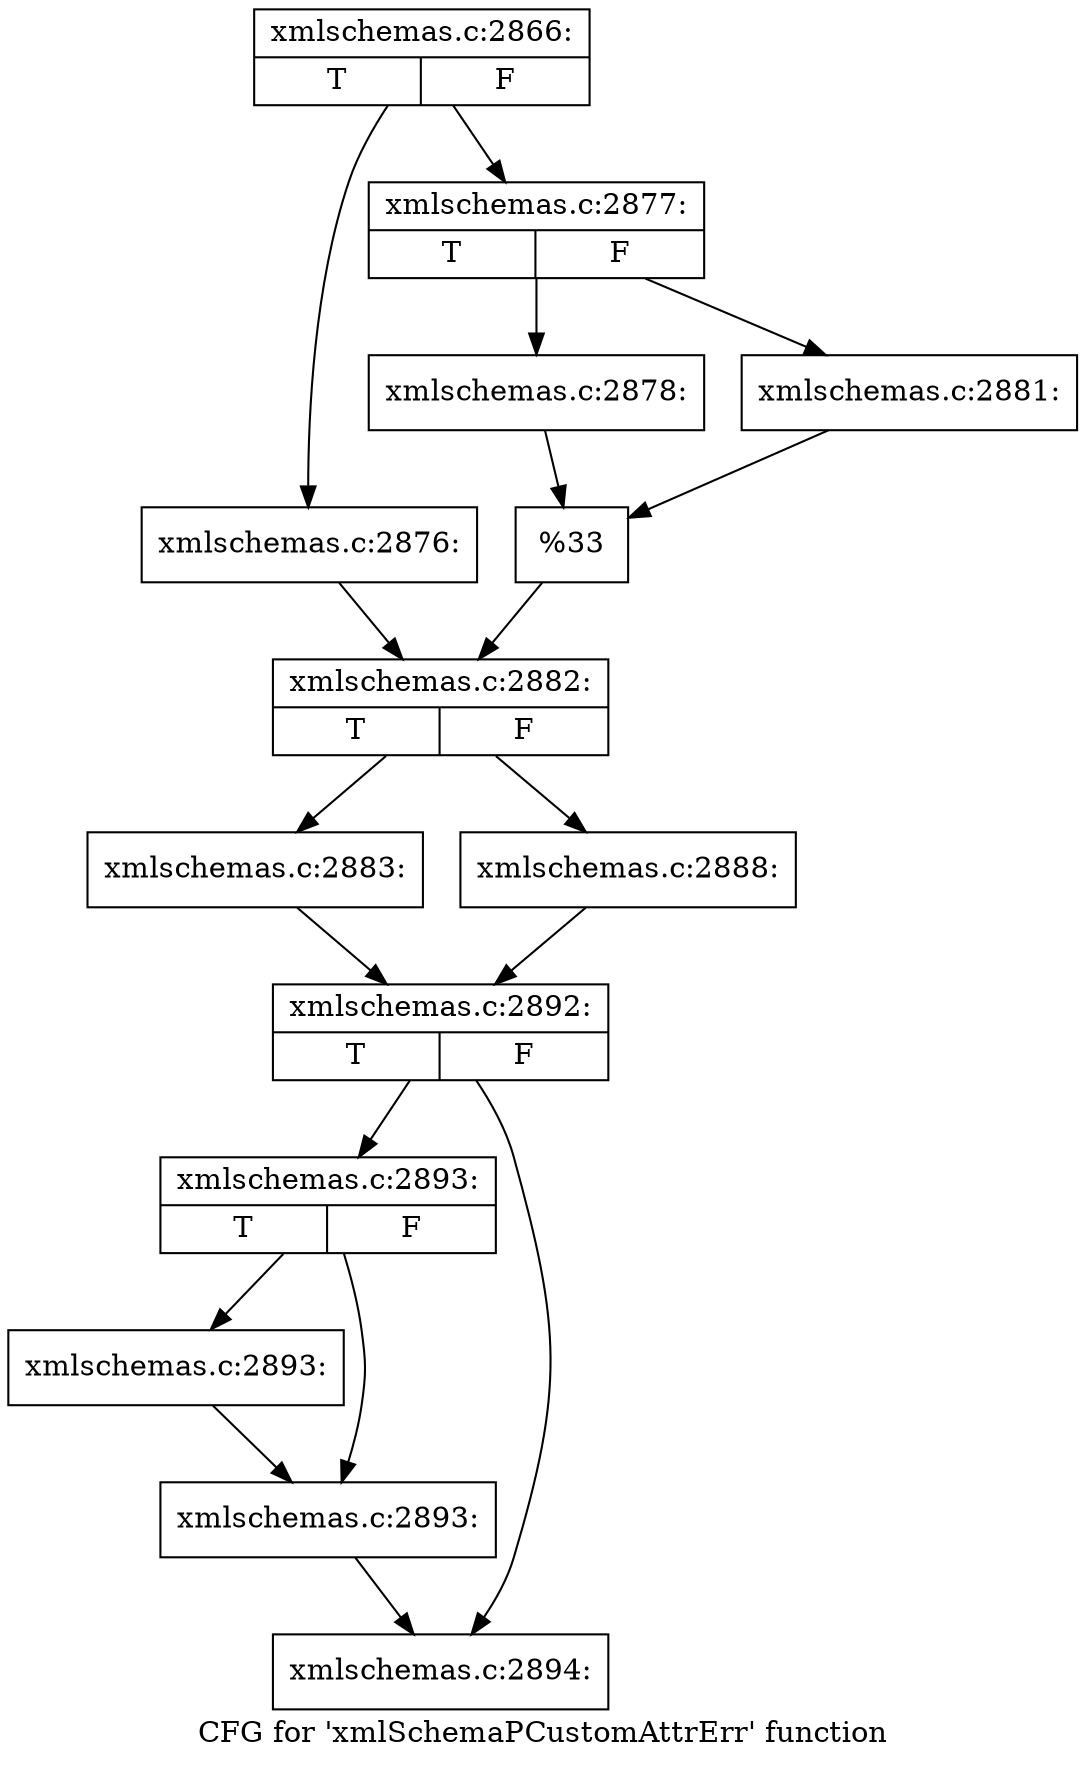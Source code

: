 digraph "CFG for 'xmlSchemaPCustomAttrErr' function" {
	label="CFG for 'xmlSchemaPCustomAttrErr' function";

	Node0x55d0261331e0 [shape=record,label="{xmlschemas.c:2866:|{<s0>T|<s1>F}}"];
	Node0x55d0261331e0 -> Node0x55d026137fc0;
	Node0x55d0261331e0 -> Node0x55d026138060;
	Node0x55d026137fc0 [shape=record,label="{xmlschemas.c:2876:}"];
	Node0x55d026137fc0 -> Node0x55d026138010;
	Node0x55d026138060 [shape=record,label="{xmlschemas.c:2877:|{<s0>T|<s1>F}}"];
	Node0x55d026138060 -> Node0x55d0261386f0;
	Node0x55d026138060 -> Node0x55d026138790;
	Node0x55d0261386f0 [shape=record,label="{xmlschemas.c:2878:}"];
	Node0x55d0261386f0 -> Node0x55d026138740;
	Node0x55d026138790 [shape=record,label="{xmlschemas.c:2881:}"];
	Node0x55d026138790 -> Node0x55d026138740;
	Node0x55d026138740 [shape=record,label="{%33}"];
	Node0x55d026138740 -> Node0x55d026138010;
	Node0x55d026138010 [shape=record,label="{xmlschemas.c:2882:|{<s0>T|<s1>F}}"];
	Node0x55d026138010 -> Node0x55d0261394d0;
	Node0x55d026138010 -> Node0x55d026139570;
	Node0x55d0261394d0 [shape=record,label="{xmlschemas.c:2883:}"];
	Node0x55d0261394d0 -> Node0x55d026139520;
	Node0x55d026139570 [shape=record,label="{xmlschemas.c:2888:}"];
	Node0x55d026139570 -> Node0x55d026139520;
	Node0x55d026139520 [shape=record,label="{xmlschemas.c:2892:|{<s0>T|<s1>F}}"];
	Node0x55d026139520 -> Node0x55d02613a980;
	Node0x55d026139520 -> Node0x55d02613a9d0;
	Node0x55d02613a980 [shape=record,label="{xmlschemas.c:2893:|{<s0>T|<s1>F}}"];
	Node0x55d02613a980 -> Node0x55d02613ac60;
	Node0x55d02613a980 -> Node0x55d02613acb0;
	Node0x55d02613ac60 [shape=record,label="{xmlschemas.c:2893:}"];
	Node0x55d02613ac60 -> Node0x55d02613acb0;
	Node0x55d02613acb0 [shape=record,label="{xmlschemas.c:2893:}"];
	Node0x55d02613acb0 -> Node0x55d02613a9d0;
	Node0x55d02613a9d0 [shape=record,label="{xmlschemas.c:2894:}"];
}
